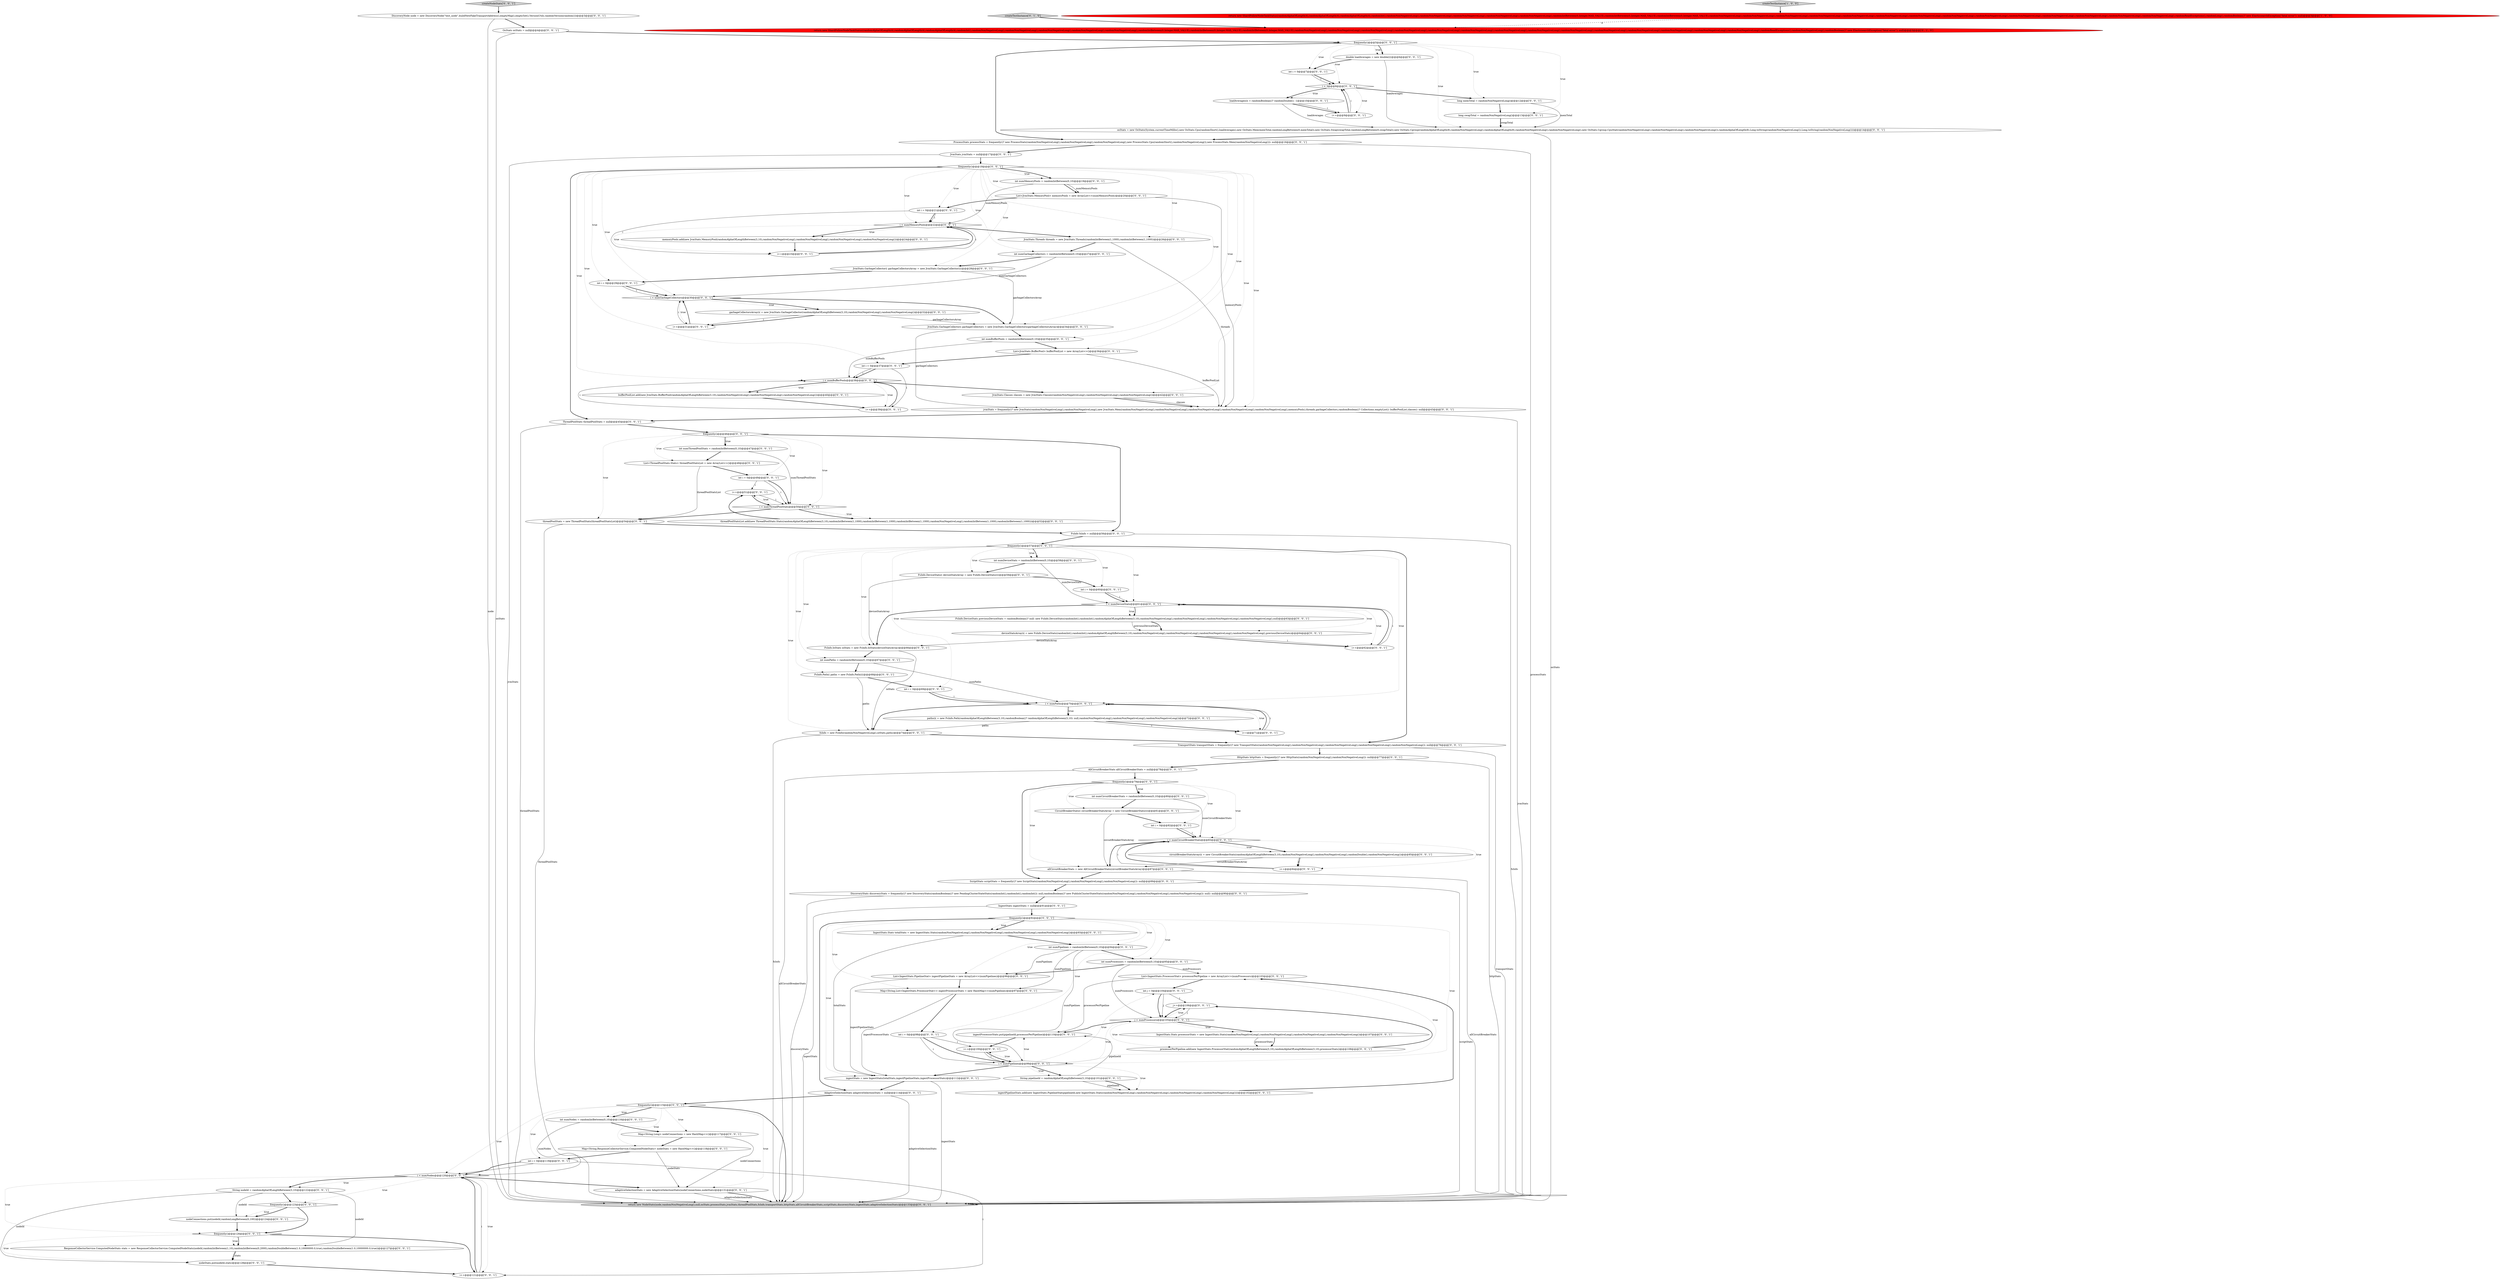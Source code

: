digraph {
41 [style = filled, label = "List<IngestStats.ProcessorStat> processorPerPipeline = new ArrayList<>(numProcessors)@@@103@@@['0', '0', '1']", fillcolor = white, shape = ellipse image = "AAA0AAABBB3BBB"];
30 [style = filled, label = "i < numPaths@@@70@@@['0', '0', '1']", fillcolor = white, shape = diamond image = "AAA0AAABBB3BBB"];
60 [style = filled, label = "int numMemoryPools = randomIntBetween(0,10)@@@19@@@['0', '0', '1']", fillcolor = white, shape = ellipse image = "AAA0AAABBB3BBB"];
32 [style = filled, label = "Map<String,Long> nodeConnections = new HashMap<>()@@@117@@@['0', '0', '1']", fillcolor = white, shape = ellipse image = "AAA0AAABBB3BBB"];
73 [style = filled, label = "i++@@@84@@@['0', '0', '1']", fillcolor = white, shape = ellipse image = "AAA0AAABBB3BBB"];
36 [style = filled, label = "i++@@@39@@@['0', '0', '1']", fillcolor = white, shape = ellipse image = "AAA0AAABBB3BBB"];
70 [style = filled, label = "int j = 0@@@104@@@['0', '0', '1']", fillcolor = white, shape = ellipse image = "AAA0AAABBB3BBB"];
37 [style = filled, label = "int numNodes = randomIntBetween(0,10)@@@116@@@['0', '0', '1']", fillcolor = white, shape = ellipse image = "AAA0AAABBB3BBB"];
51 [style = filled, label = "frequently()@@@46@@@['0', '0', '1']", fillcolor = white, shape = diamond image = "AAA0AAABBB3BBB"];
58 [style = filled, label = "long swapTotal = randomNonNegativeLong()@@@13@@@['0', '0', '1']", fillcolor = white, shape = ellipse image = "AAA0AAABBB3BBB"];
59 [style = filled, label = "int i = 0@@@49@@@['0', '0', '1']", fillcolor = white, shape = ellipse image = "AAA0AAABBB3BBB"];
75 [style = filled, label = "List<ThreadPoolStats.Stats> threadPoolStatsList = new ArrayList<>()@@@48@@@['0', '0', '1']", fillcolor = white, shape = ellipse image = "AAA0AAABBB3BBB"];
84 [style = filled, label = "i < numNodes@@@120@@@['0', '0', '1']", fillcolor = white, shape = diamond image = "AAA0AAABBB3BBB"];
69 [style = filled, label = "j++@@@106@@@['0', '0', '1']", fillcolor = white, shape = ellipse image = "AAA0AAABBB3BBB"];
5 [style = filled, label = "Map<String,List<IngestStats.ProcessorStat>> ingestProcessorStats = new HashMap<>(numPipelines)@@@97@@@['0', '0', '1']", fillcolor = white, shape = ellipse image = "AAA0AAABBB3BBB"];
49 [style = filled, label = "AdaptiveSelectionStats adaptiveSelectionStats = null@@@114@@@['0', '0', '1']", fillcolor = white, shape = ellipse image = "AAA0AAABBB3BBB"];
54 [style = filled, label = "nodeConnections.put(nodeId,randomLongBetween(0,100))@@@124@@@['0', '0', '1']", fillcolor = white, shape = ellipse image = "AAA0AAABBB3BBB"];
31 [style = filled, label = "i++@@@62@@@['0', '0', '1']", fillcolor = white, shape = ellipse image = "AAA0AAABBB3BBB"];
0 [style = filled, label = "return new ShardFollowNodeTaskStatus(randomAlphaOfLength(4),randomAlphaOfLength(4),randomAlphaOfLength(4),randomInt(),randomNonNegativeLong(),randomNonNegativeLong(),randomNonNegativeLong(),randomNonNegativeLong(),randomNonNegativeLong(),randomIntBetween(0,Integer.MAX_VALUE),randomIntBetween(0,Integer.MAX_VALUE),randomIntBetween(0,Integer.MAX_VALUE),randomNonNegativeLong(),randomNonNegativeLong(),randomNonNegativeLong(),randomNonNegativeLong(),randomNonNegativeLong(),randomNonNegativeLong(),randomNonNegativeLong(),randomNonNegativeLong(),randomNonNegativeLong(),randomNonNegativeLong(),randomNonNegativeLong(),randomNonNegativeLong(),randomNonNegativeLong(),randomNonNegativeLong(),randomReadExceptions(),randomLong(),randomBoolean()? new ElasticsearchException(\"fatal error\"): null)@@@3@@@['1', '0', '0']", fillcolor = red, shape = ellipse image = "AAA1AAABBB1BBB"];
63 [style = filled, label = "i < numBufferPools@@@38@@@['0', '0', '1']", fillcolor = white, shape = diamond image = "AAA0AAABBB3BBB"];
83 [style = filled, label = "allCircuitBreakerStats = new AllCircuitBreakerStats(circuitBreakerStatsArray)@@@87@@@['0', '0', '1']", fillcolor = white, shape = ellipse image = "AAA0AAABBB3BBB"];
107 [style = filled, label = "DiscoveryStats discoveryStats = frequently()? new DiscoveryStats(randomBoolean()? new PendingClusterStateStats(randomInt(),randomInt(),randomInt()): null,randomBoolean()? new PublishClusterStateStats(randomNonNegativeLong(),randomNonNegativeLong(),randomNonNegativeLong()): null): null@@@90@@@['0', '0', '1']", fillcolor = white, shape = ellipse image = "AAA0AAABBB3BBB"];
95 [style = filled, label = "bufferPoolList.add(new JvmStats.BufferPool(randomAlphaOfLengthBetween(3,10),randomNonNegativeLong(),randomNonNegativeLong(),randomNonNegativeLong()))@@@40@@@['0', '0', '1']", fillcolor = white, shape = ellipse image = "AAA0AAABBB3BBB"];
100 [style = filled, label = "nodeStats.put(nodeId,stats)@@@128@@@['0', '0', '1']", fillcolor = white, shape = ellipse image = "AAA0AAABBB3BBB"];
55 [style = filled, label = "circuitBreakerStatsArray(i( = new CircuitBreakerStats(randomAlphaOfLengthBetween(3,10),randomNonNegativeLong(),randomNonNegativeLong(),randomDouble(),randomNonNegativeLong())@@@85@@@['0', '0', '1']", fillcolor = white, shape = ellipse image = "AAA0AAABBB3BBB"];
80 [style = filled, label = "paths(i( = new FsInfo.Path(randomAlphaOfLengthBetween(3,10),randomBoolean()? randomAlphaOfLengthBetween(3,10): null,randomNonNegativeLong(),randomNonNegativeLong(),randomNonNegativeLong())@@@72@@@['0', '0', '1']", fillcolor = white, shape = ellipse image = "AAA0AAABBB3BBB"];
29 [style = filled, label = "frequently()@@@123@@@['0', '0', '1']", fillcolor = white, shape = diamond image = "AAA0AAABBB3BBB"];
67 [style = filled, label = "i++@@@121@@@['0', '0', '1']", fillcolor = white, shape = ellipse image = "AAA0AAABBB3BBB"];
10 [style = filled, label = "int i = 0@@@21@@@['0', '0', '1']", fillcolor = white, shape = ellipse image = "AAA0AAABBB3BBB"];
19 [style = filled, label = "frequently()@@@18@@@['0', '0', '1']", fillcolor = white, shape = diamond image = "AAA0AAABBB3BBB"];
106 [style = filled, label = "int numPaths = randomIntBetween(0,10)@@@67@@@['0', '0', '1']", fillcolor = white, shape = ellipse image = "AAA0AAABBB3BBB"];
43 [style = filled, label = "AllCircuitBreakerStats allCircuitBreakerStats = null@@@78@@@['0', '0', '1']", fillcolor = white, shape = ellipse image = "AAA0AAABBB3BBB"];
48 [style = filled, label = "i < numMemoryPools@@@22@@@['0', '0', '1']", fillcolor = white, shape = diamond image = "AAA0AAABBB3BBB"];
13 [style = filled, label = "int i = 0@@@82@@@['0', '0', '1']", fillcolor = white, shape = ellipse image = "AAA0AAABBB3BBB"];
65 [style = filled, label = "int i = 0@@@98@@@['0', '0', '1']", fillcolor = white, shape = ellipse image = "AAA0AAABBB3BBB"];
103 [style = filled, label = "FsInfo.Path(( paths = new FsInfo.Path((((@@@68@@@['0', '0', '1']", fillcolor = white, shape = ellipse image = "AAA0AAABBB3BBB"];
115 [style = filled, label = "double loadAverages = new double((((@@@6@@@['0', '0', '1']", fillcolor = white, shape = ellipse image = "AAA0AAABBB3BBB"];
76 [style = filled, label = "frequently()@@@57@@@['0', '0', '1']", fillcolor = white, shape = diamond image = "AAA0AAABBB3BBB"];
96 [style = filled, label = "i < numDeviceStats@@@61@@@['0', '0', '1']", fillcolor = white, shape = diamond image = "AAA0AAABBB3BBB"];
61 [style = filled, label = "i++@@@31@@@['0', '0', '1']", fillcolor = white, shape = ellipse image = "AAA0AAABBB3BBB"];
113 [style = filled, label = "int numCircuitBreakerStats = randomIntBetween(0,10)@@@80@@@['0', '0', '1']", fillcolor = white, shape = ellipse image = "AAA0AAABBB3BBB"];
1 [style = filled, label = "createTestInstance['1', '0', '0']", fillcolor = lightgray, shape = diamond image = "AAA0AAABBB1BBB"];
94 [style = filled, label = "i++@@@23@@@['0', '0', '1']", fillcolor = white, shape = ellipse image = "AAA0AAABBB3BBB"];
3 [style = filled, label = "return new ShardFollowNodeTaskStatus(randomAlphaOfLength(4),randomAlphaOfLength(4),randomAlphaOfLength(4),randomInt(),randomNonNegativeLong(),randomNonNegativeLong(),randomNonNegativeLong(),randomNonNegativeLong(),randomNonNegativeLong(),randomIntBetween(0,Integer.MAX_VALUE),randomIntBetween(0,Integer.MAX_VALUE),randomIntBetween(0,Integer.MAX_VALUE),randomNonNegativeLong(),randomNonNegativeLong(),randomNonNegativeLong(),randomNonNegativeLong(),randomNonNegativeLong(),randomNonNegativeLong(),randomNonNegativeLong(),randomNonNegativeLong(),randomNonNegativeLong(),randomNonNegativeLong(),randomNonNegativeLong(),randomNonNegativeLong(),randomNonNegativeLong(),randomNonNegativeLong(),randomReadExceptions(),randomNonNegativeLong(),randomBoolean()? new ElasticsearchException(\"fatal error\"): null)@@@3@@@['0', '1', '0']", fillcolor = red, shape = ellipse image = "AAA1AAABBB2BBB"];
42 [style = filled, label = "int i = 0@@@7@@@['0', '0', '1']", fillcolor = white, shape = ellipse image = "AAA0AAABBB3BBB"];
16 [style = filled, label = "threadPoolStats = new ThreadPoolStats(threadPoolStatsList)@@@54@@@['0', '0', '1']", fillcolor = white, shape = ellipse image = "AAA0AAABBB3BBB"];
98 [style = filled, label = "threadPoolStatsList.add(new ThreadPoolStats.Stats(randomAlphaOfLengthBetween(3,10),randomIntBetween(1,1000),randomIntBetween(1,1000),randomIntBetween(1,1000),randomNonNegativeLong(),randomIntBetween(1,1000),randomIntBetween(1,1000)))@@@52@@@['0', '0', '1']", fillcolor = white, shape = ellipse image = "AAA0AAABBB3BBB"];
81 [style = filled, label = "ingestPipelineStats.add(new IngestStats.PipelineStat(pipelineId,new IngestStats.Stats(randomNonNegativeLong(),randomNonNegativeLong(),randomNonNegativeLong(),randomNonNegativeLong())))@@@102@@@['0', '0', '1']", fillcolor = white, shape = ellipse image = "AAA0AAABBB3BBB"];
108 [style = filled, label = "i++@@@51@@@['0', '0', '1']", fillcolor = white, shape = ellipse image = "AAA0AAABBB3BBB"];
72 [style = filled, label = "loadAverages(i( = randomBoolean()? randomDouble(): -1@@@10@@@['0', '0', '1']", fillcolor = white, shape = ellipse image = "AAA0AAABBB3BBB"];
34 [style = filled, label = "int numDeviceStats = randomIntBetween(0,10)@@@58@@@['0', '0', '1']", fillcolor = white, shape = ellipse image = "AAA0AAABBB3BBB"];
111 [style = filled, label = "TransportStats transportStats = frequently()? new TransportStats(randomNonNegativeLong(),randomNonNegativeLong(),randomNonNegativeLong(),randomNonNegativeLong(),randomNonNegativeLong()): null@@@76@@@['0', '0', '1']", fillcolor = white, shape = ellipse image = "AAA0AAABBB3BBB"];
44 [style = filled, label = "i < 3@@@8@@@['0', '0', '1']", fillcolor = white, shape = diamond image = "AAA0AAABBB3BBB"];
90 [style = filled, label = "ingestStats = new IngestStats(totalStats,ingestPipelineStats,ingestProcessorStats)@@@112@@@['0', '0', '1']", fillcolor = white, shape = ellipse image = "AAA0AAABBB3BBB"];
97 [style = filled, label = "i < numCircuitBreakerStats@@@83@@@['0', '0', '1']", fillcolor = white, shape = diamond image = "AAA0AAABBB3BBB"];
27 [style = filled, label = "CircuitBreakerStats(( circuitBreakerStatsArray = new CircuitBreakerStats((((@@@81@@@['0', '0', '1']", fillcolor = white, shape = ellipse image = "AAA0AAABBB3BBB"];
64 [style = filled, label = "adaptiveSelectionStats = new AdaptiveSelectionStats(nodeConnections,nodeStats)@@@131@@@['0', '0', '1']", fillcolor = white, shape = ellipse image = "AAA0AAABBB3BBB"];
47 [style = filled, label = "int i = 0@@@119@@@['0', '0', '1']", fillcolor = white, shape = ellipse image = "AAA0AAABBB3BBB"];
40 [style = filled, label = "int numProcessors = randomIntBetween(0,10)@@@95@@@['0', '0', '1']", fillcolor = white, shape = ellipse image = "AAA0AAABBB3BBB"];
78 [style = filled, label = "frequently()@@@126@@@['0', '0', '1']", fillcolor = white, shape = diamond image = "AAA0AAABBB3BBB"];
101 [style = filled, label = "JvmStats.GarbageCollectors garbageCollectors = new JvmStats.GarbageCollectors(garbageCollectorsArray)@@@34@@@['0', '0', '1']", fillcolor = white, shape = ellipse image = "AAA0AAABBB3BBB"];
93 [style = filled, label = "IngestStats ingestStats = null@@@91@@@['0', '0', '1']", fillcolor = white, shape = ellipse image = "AAA0AAABBB3BBB"];
87 [style = filled, label = "JvmStats.Threads threads = new JvmStats.Threads(randomIntBetween(1,1000),randomIntBetween(1,1000))@@@26@@@['0', '0', '1']", fillcolor = white, shape = ellipse image = "AAA0AAABBB3BBB"];
112 [style = filled, label = "createNodeStats['0', '0', '1']", fillcolor = lightgray, shape = diamond image = "AAA0AAABBB3BBB"];
92 [style = filled, label = "JvmStats.Classes classes = new JvmStats.Classes(randomNonNegativeLong(),randomNonNegativeLong(),randomNonNegativeLong())@@@42@@@['0', '0', '1']", fillcolor = white, shape = ellipse image = "AAA0AAABBB3BBB"];
8 [style = filled, label = "garbageCollectorsArray(i( = new JvmStats.GarbageCollector(randomAlphaOfLengthBetween(3,10),randomNonNegativeLong(),randomNonNegativeLong())@@@32@@@['0', '0', '1']", fillcolor = white, shape = ellipse image = "AAA0AAABBB3BBB"];
66 [style = filled, label = "int i = 0@@@60@@@['0', '0', '1']", fillcolor = white, shape = ellipse image = "AAA0AAABBB3BBB"];
14 [style = filled, label = "FsInfo.IoStats ioStats = new FsInfo.IoStats(deviceStatsArray)@@@66@@@['0', '0', '1']", fillcolor = white, shape = ellipse image = "AAA0AAABBB3BBB"];
6 [style = filled, label = "i < numThreadPoolStats@@@50@@@['0', '0', '1']", fillcolor = white, shape = diamond image = "AAA0AAABBB3BBB"];
4 [style = filled, label = "i++@@@71@@@['0', '0', '1']", fillcolor = white, shape = ellipse image = "AAA0AAABBB3BBB"];
85 [style = filled, label = "List<JvmStats.MemoryPool> memoryPools = new ArrayList<>(numMemoryPools)@@@20@@@['0', '0', '1']", fillcolor = white, shape = ellipse image = "AAA0AAABBB3BBB"];
99 [style = filled, label = "List<JvmStats.BufferPool> bufferPoolList = new ArrayList<>()@@@36@@@['0', '0', '1']", fillcolor = white, shape = ellipse image = "AAA0AAABBB3BBB"];
17 [style = filled, label = "jvmStats = frequently()? new JvmStats(randomNonNegativeLong(),randomNonNegativeLong(),new JvmStats.Mem(randomNonNegativeLong(),randomNonNegativeLong(),randomNonNegativeLong(),randomNonNegativeLong(),randomNonNegativeLong(),memoryPools),threads,garbageCollectors,randomBoolean()? Collections.emptyList(): bufferPoolList,classes): null@@@43@@@['0', '0', '1']", fillcolor = white, shape = ellipse image = "AAA0AAABBB3BBB"];
38 [style = filled, label = "String nodeId = randomAlphaOfLengthBetween(3,10)@@@122@@@['0', '0', '1']", fillcolor = white, shape = ellipse image = "AAA0AAABBB3BBB"];
77 [style = filled, label = "int numPipelines = randomIntBetween(0,10)@@@94@@@['0', '0', '1']", fillcolor = white, shape = ellipse image = "AAA0AAABBB3BBB"];
45 [style = filled, label = "fsInfo = new FsInfo(randomNonNegativeLong(),ioStats,paths)@@@74@@@['0', '0', '1']", fillcolor = white, shape = ellipse image = "AAA0AAABBB3BBB"];
68 [style = filled, label = "FsInfo.DeviceStats(( deviceStatsArray = new FsInfo.DeviceStats((((@@@59@@@['0', '0', '1']", fillcolor = white, shape = ellipse image = "AAA0AAABBB3BBB"];
25 [style = filled, label = "ResponseCollectorService.ComputedNodeStats stats = new ResponseCollectorService.ComputedNodeStats(nodeId,randomIntBetween(1,10),randomIntBetween(0,2000),randomDoubleBetween(1.0,10000000.0,true),randomDoubleBetween(1.0,10000000.0,true))@@@127@@@['0', '0', '1']", fillcolor = white, shape = ellipse image = "AAA0AAABBB3BBB"];
71 [style = filled, label = "HttpStats httpStats = frequently()? new HttpStats(randomNonNegativeLong(),randomNonNegativeLong()): null@@@77@@@['0', '0', '1']", fillcolor = white, shape = ellipse image = "AAA0AAABBB3BBB"];
24 [style = filled, label = "long memTotal = randomNonNegativeLong()@@@12@@@['0', '0', '1']", fillcolor = white, shape = ellipse image = "AAA0AAABBB3BBB"];
21 [style = filled, label = "int numGarbageCollectors = randomIntBetween(0,10)@@@27@@@['0', '0', '1']", fillcolor = white, shape = ellipse image = "AAA0AAABBB3BBB"];
20 [style = filled, label = "FsInfo.DeviceStats previousDeviceStats = randomBoolean()? null: new FsInfo.DeviceStats(randomInt(),randomInt(),randomAlphaOfLengthBetween(3,10),randomNonNegativeLong(),randomNonNegativeLong(),randomNonNegativeLong(),randomNonNegativeLong(),null)@@@63@@@['0', '0', '1']", fillcolor = white, shape = ellipse image = "AAA0AAABBB3BBB"];
74 [style = filled, label = "memoryPools.add(new JvmStats.MemoryPool(randomAlphaOfLengthBetween(3,10),randomNonNegativeLong(),randomNonNegativeLong(),randomNonNegativeLong(),randomNonNegativeLong()))@@@24@@@['0', '0', '1']", fillcolor = white, shape = ellipse image = "AAA0AAABBB3BBB"];
109 [style = filled, label = "i < numGarbageCollectors@@@30@@@['0', '0', '1']", fillcolor = white, shape = diamond image = "AAA0AAABBB3BBB"];
79 [style = filled, label = "List<IngestStats.PipelineStat> ingestPipelineStats = new ArrayList<>(numPipelines)@@@96@@@['0', '0', '1']", fillcolor = white, shape = ellipse image = "AAA0AAABBB3BBB"];
15 [style = filled, label = "processorPerPipeline.add(new IngestStats.ProcessorStat(randomAlphaOfLengthBetween(3,10),randomAlphaOfLengthBetween(3,10),processorStats))@@@108@@@['0', '0', '1']", fillcolor = white, shape = ellipse image = "AAA0AAABBB3BBB"];
102 [style = filled, label = "frequently()@@@79@@@['0', '0', '1']", fillcolor = white, shape = diamond image = "AAA0AAABBB3BBB"];
22 [style = filled, label = "int numBufferPools = randomIntBetween(0,10)@@@35@@@['0', '0', '1']", fillcolor = white, shape = ellipse image = "AAA0AAABBB3BBB"];
2 [style = filled, label = "createTestInstance['0', '1', '0']", fillcolor = lightgray, shape = diamond image = "AAA0AAABBB2BBB"];
110 [style = filled, label = "Map<String,ResponseCollectorService.ComputedNodeStats> nodeStats = new HashMap<>()@@@118@@@['0', '0', '1']", fillcolor = white, shape = ellipse image = "AAA0AAABBB3BBB"];
39 [style = filled, label = "ScriptStats scriptStats = frequently()? new ScriptStats(randomNonNegativeLong(),randomNonNegativeLong(),randomNonNegativeLong()): null@@@89@@@['0', '0', '1']", fillcolor = white, shape = ellipse image = "AAA0AAABBB3BBB"];
50 [style = filled, label = "int i = 0@@@37@@@['0', '0', '1']", fillcolor = white, shape = ellipse image = "AAA0AAABBB3BBB"];
56 [style = filled, label = "OsStats osStats = null@@@4@@@['0', '0', '1']", fillcolor = white, shape = ellipse image = "AAA0AAABBB3BBB"];
114 [style = filled, label = "i++@@@100@@@['0', '0', '1']", fillcolor = white, shape = ellipse image = "AAA0AAABBB3BBB"];
26 [style = filled, label = "return new NodeStats(node,randomNonNegativeLong(),null,osStats,processStats,jvmStats,threadPoolStats,fsInfo,transportStats,httpStats,allCircuitBreakerStats,scriptStats,discoveryStats,ingestStats,adaptiveSelectionStats)@@@133@@@['0', '0', '1']", fillcolor = lightgray, shape = ellipse image = "AAA0AAABBB3BBB"];
7 [style = filled, label = "JvmStats.GarbageCollector(( garbageCollectorsArray = new JvmStats.GarbageCollector((((@@@28@@@['0', '0', '1']", fillcolor = white, shape = ellipse image = "AAA0AAABBB3BBB"];
89 [style = filled, label = "deviceStatsArray(i( = new FsInfo.DeviceStats(randomInt(),randomInt(),randomAlphaOfLengthBetween(3,10),randomNonNegativeLong(),randomNonNegativeLong(),randomNonNegativeLong(),randomNonNegativeLong(),previousDeviceStats)@@@64@@@['0', '0', '1']", fillcolor = white, shape = ellipse image = "AAA0AAABBB3BBB"];
46 [style = filled, label = "IngestStats.Stats processorStats = new IngestStats.Stats(randomNonNegativeLong(),randomNonNegativeLong(),randomNonNegativeLong(),randomNonNegativeLong())@@@107@@@['0', '0', '1']", fillcolor = white, shape = ellipse image = "AAA0AAABBB3BBB"];
23 [style = filled, label = "IngestStats.Stats totalStats = new IngestStats.Stats(randomNonNegativeLong(),randomNonNegativeLong(),randomNonNegativeLong(),randomNonNegativeLong())@@@93@@@['0', '0', '1']", fillcolor = white, shape = ellipse image = "AAA0AAABBB3BBB"];
62 [style = filled, label = "String pipelineId = randomAlphaOfLengthBetween(3,10)@@@101@@@['0', '0', '1']", fillcolor = white, shape = ellipse image = "AAA0AAABBB3BBB"];
104 [style = filled, label = "FsInfo fsInfo = null@@@56@@@['0', '0', '1']", fillcolor = white, shape = ellipse image = "AAA0AAABBB3BBB"];
12 [style = filled, label = "frequently()@@@5@@@['0', '0', '1']", fillcolor = white, shape = diamond image = "AAA0AAABBB3BBB"];
33 [style = filled, label = "ThreadPoolStats threadPoolStats = null@@@45@@@['0', '0', '1']", fillcolor = white, shape = ellipse image = "AAA0AAABBB3BBB"];
57 [style = filled, label = "int i = 0@@@29@@@['0', '0', '1']", fillcolor = white, shape = ellipse image = "AAA0AAABBB3BBB"];
18 [style = filled, label = "ProcessStats processStats = frequently()? new ProcessStats(randomNonNegativeLong(),randomNonNegativeLong(),randomNonNegativeLong(),new ProcessStats.Cpu(randomShort(),randomNonNegativeLong()),new ProcessStats.Mem(randomNonNegativeLong())): null@@@16@@@['0', '0', '1']", fillcolor = white, shape = ellipse image = "AAA0AAABBB3BBB"];
28 [style = filled, label = "frequently()@@@115@@@['0', '0', '1']", fillcolor = white, shape = diamond image = "AAA0AAABBB3BBB"];
86 [style = filled, label = "j < numProcessors@@@105@@@['0', '0', '1']", fillcolor = white, shape = diamond image = "AAA0AAABBB3BBB"];
88 [style = filled, label = "i < numPipelines@@@99@@@['0', '0', '1']", fillcolor = white, shape = diamond image = "AAA0AAABBB3BBB"];
35 [style = filled, label = "i++@@@9@@@['0', '0', '1']", fillcolor = white, shape = ellipse image = "AAA0AAABBB3BBB"];
53 [style = filled, label = "ingestProcessorStats.put(pipelineId,processorPerPipeline)@@@110@@@['0', '0', '1']", fillcolor = white, shape = ellipse image = "AAA0AAABBB3BBB"];
52 [style = filled, label = "JvmStats jvmStats = null@@@17@@@['0', '0', '1']", fillcolor = white, shape = ellipse image = "AAA0AAABBB3BBB"];
9 [style = filled, label = "int i = 0@@@69@@@['0', '0', '1']", fillcolor = white, shape = ellipse image = "AAA0AAABBB3BBB"];
91 [style = filled, label = "int numThreadPoolStats = randomIntBetween(0,10)@@@47@@@['0', '0', '1']", fillcolor = white, shape = ellipse image = "AAA0AAABBB3BBB"];
11 [style = filled, label = "DiscoveryNode node = new DiscoveryNode(\"test_node\",buildNewFakeTransportAddress(),emptyMap(),emptySet(),VersionUtils.randomVersion(random()))@@@3@@@['0', '0', '1']", fillcolor = white, shape = ellipse image = "AAA0AAABBB3BBB"];
82 [style = filled, label = "osStats = new OsStats(System.currentTimeMillis(),new OsStats.Cpu(randomShort(),loadAverages),new OsStats.Mem(memTotal,randomLongBetween(0,memTotal)),new OsStats.Swap(swapTotal,randomLongBetween(0,swapTotal)),new OsStats.Cgroup(randomAlphaOfLength(8),randomNonNegativeLong(),randomAlphaOfLength(8),randomNonNegativeLong(),randomNonNegativeLong(),new OsStats.Cgroup.CpuStat(randomNonNegativeLong(),randomNonNegativeLong(),randomNonNegativeLong()),randomAlphaOfLength(8),Long.toString(randomNonNegativeLong()),Long.toString(randomNonNegativeLong())))@@@14@@@['0', '0', '1']", fillcolor = white, shape = ellipse image = "AAA0AAABBB3BBB"];
105 [style = filled, label = "frequently()@@@92@@@['0', '0', '1']", fillcolor = white, shape = diamond image = "AAA0AAABBB3BBB"];
19->10 [style = dotted, label="true"];
27->13 [style = bold, label=""];
62->81 [style = solid, label="pipelineId"];
76->66 [style = dotted, label="true"];
9->30 [style = solid, label="i"];
7->101 [style = solid, label="garbageCollectorsArray"];
25->100 [style = bold, label=""];
25->100 [style = solid, label="stats"];
70->86 [style = bold, label=""];
19->60 [style = bold, label=""];
83->39 [style = bold, label=""];
94->48 [style = bold, label=""];
82->26 [style = solid, label="osStats"];
8->101 [style = solid, label="garbageCollectorsArray"];
31->96 [style = bold, label=""];
110->64 [style = solid, label="nodeStats"];
46->15 [style = bold, label=""];
56->26 [style = solid, label="osStats"];
24->58 [style = bold, label=""];
106->30 [style = solid, label="numPaths"];
108->6 [style = solid, label="i"];
68->66 [style = bold, label=""];
112->11 [style = bold, label=""];
65->88 [style = solid, label="i"];
13->97 [style = bold, label=""];
12->42 [style = dotted, label="true"];
39->26 [style = solid, label="scriptStats"];
59->6 [style = solid, label="i"];
56->12 [style = bold, label=""];
52->26 [style = solid, label="jvmStats"];
96->20 [style = bold, label=""];
71->26 [style = solid, label="httpStats"];
47->84 [style = solid, label="i"];
103->9 [style = bold, label=""];
6->108 [style = dotted, label="true"];
61->109 [style = bold, label=""];
96->14 [style = bold, label=""];
34->68 [style = bold, label=""];
23->77 [style = bold, label=""];
57->109 [style = solid, label="i"];
107->93 [style = bold, label=""];
13->97 [style = solid, label="i"];
19->57 [style = dotted, label="true"];
63->95 [style = dotted, label="true"];
43->102 [style = bold, label=""];
37->84 [style = solid, label="numNodes"];
42->44 [style = bold, label=""];
53->114 [style = bold, label=""];
43->26 [style = solid, label="allCircuitBreakerStats"];
48->74 [style = dotted, label="true"];
84->38 [style = bold, label=""];
16->104 [style = bold, label=""];
76->9 [style = dotted, label="true"];
12->58 [style = dotted, label="true"];
28->64 [style = dotted, label="true"];
48->87 [style = bold, label=""];
33->26 [style = solid, label="threadPoolStats"];
12->18 [style = bold, label=""];
66->96 [style = solid, label="i"];
45->111 [style = bold, label=""];
86->46 [style = bold, label=""];
82->18 [style = bold, label=""];
37->32 [style = bold, label=""];
90->26 [style = solid, label="ingestStats"];
97->83 [style = bold, label=""];
19->92 [style = dotted, label="true"];
109->61 [style = dotted, label="true"];
105->77 [style = dotted, label="true"];
105->65 [style = dotted, label="true"];
91->75 [style = bold, label=""];
76->14 [style = dotted, label="true"];
91->6 [style = solid, label="numThreadPoolStats"];
54->78 [style = bold, label=""];
59->6 [style = bold, label=""];
96->20 [style = dotted, label="true"];
44->72 [style = dotted, label="true"];
50->63 [style = bold, label=""];
106->103 [style = bold, label=""];
77->88 [style = solid, label="numPipelines"];
90->49 [style = bold, label=""];
50->36 [style = solid, label="i"];
103->45 [style = solid, label="paths"];
102->113 [style = dotted, label="true"];
105->23 [style = bold, label=""];
72->35 [style = bold, label=""];
36->63 [style = bold, label=""];
76->34 [style = bold, label=""];
110->47 [style = bold, label=""];
95->36 [style = bold, label=""];
28->37 [style = bold, label=""];
83->26 [style = solid, label="allCircuitBreakerStats"];
0->3 [style = dashed, label="0"];
48->74 [style = bold, label=""];
75->59 [style = bold, label=""];
11->56 [style = bold, label=""];
88->90 [style = bold, label=""];
35->44 [style = bold, label=""];
77->40 [style = bold, label=""];
60->85 [style = bold, label=""];
80->4 [style = bold, label=""];
77->5 [style = solid, label="numPipelines"];
69->86 [style = solid, label="j"];
19->17 [style = dotted, label="true"];
30->80 [style = dotted, label="true"];
88->53 [style = dotted, label="true"];
84->67 [style = dotted, label="true"];
12->44 [style = dotted, label="true"];
72->35 [style = solid, label="i"];
19->109 [style = dotted, label="true"];
115->42 [style = bold, label=""];
6->98 [style = bold, label=""];
19->63 [style = dotted, label="true"];
7->57 [style = bold, label=""];
19->101 [style = dotted, label="true"];
6->98 [style = dotted, label="true"];
76->34 [style = dotted, label="true"];
10->48 [style = bold, label=""];
12->115 [style = dotted, label="true"];
76->96 [style = dotted, label="true"];
102->27 [style = dotted, label="true"];
105->23 [style = dotted, label="true"];
67->84 [style = bold, label=""];
1->0 [style = bold, label=""];
73->97 [style = solid, label="i"];
19->21 [style = dotted, label="true"];
52->19 [style = bold, label=""];
84->64 [style = bold, label=""];
85->10 [style = bold, label=""];
64->26 [style = solid, label="adaptiveSelectionStats"];
24->82 [style = solid, label="memTotal"];
44->35 [style = dotted, label="true"];
8->61 [style = bold, label=""];
31->96 [style = solid, label="i"];
77->79 [style = solid, label="numPipelines"];
107->26 [style = solid, label="discoveryStats"];
88->41 [style = dotted, label="true"];
19->99 [style = dotted, label="true"];
76->103 [style = dotted, label="true"];
40->79 [style = bold, label=""];
47->84 [style = bold, label=""];
62->53 [style = solid, label="pipelineId"];
104->26 [style = solid, label="fsInfo"];
102->13 [style = dotted, label="true"];
59->108 [style = solid, label="i"];
88->62 [style = bold, label=""];
19->22 [style = dotted, label="true"];
105->49 [style = bold, label=""];
49->26 [style = solid, label="adaptiveSelectionStats"];
28->84 [style = dotted, label="true"];
21->7 [style = bold, label=""];
75->16 [style = solid, label="threadPoolStatsList"];
27->83 [style = solid, label="circuitBreakerStatsArray"];
29->78 [style = bold, label=""];
16->26 [style = solid, label="threadPoolStats"];
94->48 [style = solid, label="i"];
55->83 [style = solid, label="circuitBreakerStatsArray"];
99->50 [style = bold, label=""];
97->55 [style = bold, label=""];
85->17 [style = solid, label="memoryPools"];
96->31 [style = dotted, label="true"];
23->90 [style = solid, label="totalStats"];
115->82 [style = solid, label="loadAverages"];
28->37 [style = dotted, label="true"];
88->81 [style = dotted, label="true"];
80->4 [style = solid, label="i"];
51->16 [style = dotted, label="true"];
111->26 [style = solid, label="transportStats"];
41->70 [style = bold, label=""];
78->25 [style = bold, label=""];
14->45 [style = solid, label="ioStats"];
19->33 [style = bold, label=""];
63->95 [style = bold, label=""];
58->82 [style = solid, label="swapTotal"];
5->90 [style = solid, label="ingestProcessorStats"];
76->68 [style = dotted, label="true"];
105->88 [style = dotted, label="true"];
48->94 [style = dotted, label="true"];
60->85 [style = solid, label="numMemoryPools"];
109->8 [style = dotted, label="true"];
80->45 [style = solid, label="paths"];
63->92 [style = bold, label=""];
51->91 [style = dotted, label="true"];
88->62 [style = dotted, label="true"];
105->90 [style = dotted, label="true"];
10->48 [style = solid, label="i"];
68->14 [style = solid, label="deviceStatsArray"];
2->3 [style = bold, label=""];
32->64 [style = solid, label="nodeConnections"];
88->86 [style = dotted, label="true"];
93->105 [style = bold, label=""];
44->72 [style = bold, label=""];
40->86 [style = solid, label="numProcessors"];
49->28 [style = bold, label=""];
30->4 [style = dotted, label="true"];
28->26 [style = bold, label=""];
40->41 [style = solid, label="numProcessors"];
86->46 [style = dotted, label="true"];
19->7 [style = dotted, label="true"];
89->31 [style = bold, label=""];
50->63 [style = solid, label="i"];
67->84 [style = solid, label="i"];
84->38 [style = dotted, label="true"];
96->89 [style = dotted, label="true"];
88->114 [style = dotted, label="true"];
29->54 [style = bold, label=""];
10->94 [style = solid, label="i"];
66->96 [style = bold, label=""];
32->110 [style = bold, label=""];
65->114 [style = solid, label="i"];
22->63 [style = solid, label="numBufferPools"];
78->100 [style = dotted, label="true"];
88->70 [style = dotted, label="true"];
55->73 [style = solid, label="i"];
20->89 [style = solid, label="previousDeviceStats"];
28->32 [style = dotted, label="true"];
84->78 [style = dotted, label="true"];
19->60 [style = dotted, label="true"];
92->17 [style = bold, label=""];
70->69 [style = solid, label="j"];
74->94 [style = bold, label=""];
98->108 [style = bold, label=""];
76->45 [style = dotted, label="true"];
97->55 [style = dotted, label="true"];
34->96 [style = solid, label="numDeviceStats"];
86->69 [style = dotted, label="true"];
57->109 [style = bold, label=""];
29->54 [style = dotted, label="true"];
19->85 [style = dotted, label="true"];
12->24 [style = dotted, label="true"];
12->115 [style = bold, label=""];
113->27 [style = bold, label=""];
76->106 [style = dotted, label="true"];
45->26 [style = solid, label="fsInfo"];
20->89 [style = bold, label=""];
70->86 [style = solid, label="j"];
105->40 [style = dotted, label="true"];
62->81 [style = bold, label=""];
44->24 [style = bold, label=""];
92->17 [style = solid, label="classes"];
104->76 [style = bold, label=""];
113->97 [style = solid, label="numCircuitBreakerStats"];
18->52 [style = bold, label=""];
19->87 [style = dotted, label="true"];
76->111 [style = bold, label=""];
11->26 [style = solid, label="node"];
17->26 [style = solid, label="jvmStats"];
114->88 [style = solid, label="i"];
78->25 [style = dotted, label="true"];
102->97 [style = dotted, label="true"];
109->101 [style = bold, label=""];
87->17 [style = solid, label="threads"];
22->99 [style = bold, label=""];
109->8 [style = bold, label=""];
81->41 [style = bold, label=""];
19->50 [style = dotted, label="true"];
111->71 [style = bold, label=""];
51->59 [style = dotted, label="true"];
51->6 [style = dotted, label="true"];
38->100 [style = solid, label="nodeId"];
28->110 [style = dotted, label="true"];
87->21 [style = bold, label=""];
19->48 [style = dotted, label="true"];
28->47 [style = dotted, label="true"];
65->88 [style = bold, label=""];
102->39 [style = bold, label=""];
15->69 [style = bold, label=""];
63->36 [style = dotted, label="true"];
105->79 [style = dotted, label="true"];
105->5 [style = dotted, label="true"];
55->73 [style = bold, label=""];
86->15 [style = dotted, label="true"];
38->29 [style = bold, label=""];
21->109 [style = solid, label="numGarbageCollectors"];
61->109 [style = solid, label="i"];
30->80 [style = bold, label=""];
100->67 [style = bold, label=""];
60->48 [style = solid, label="numMemoryPools"];
18->26 [style = solid, label="processStats"];
47->67 [style = solid, label="i"];
9->30 [style = bold, label=""];
17->33 [style = bold, label=""];
84->29 [style = dotted, label="true"];
101->17 [style = solid, label="garbageCollectors"];
5->65 [style = bold, label=""];
102->113 [style = bold, label=""];
51->91 [style = bold, label=""];
72->82 [style = solid, label="loadAverages"];
99->17 [style = solid, label="bufferPoolList"];
38->54 [style = solid, label="nodeId"];
42->44 [style = solid, label="i"];
64->26 [style = bold, label=""];
89->31 [style = solid, label="i"];
101->22 [style = bold, label=""];
79->5 [style = bold, label=""];
108->6 [style = bold, label=""];
33->51 [style = bold, label=""];
41->53 [style = solid, label="processorPerPipeline"];
4->30 [style = bold, label=""];
71->43 [style = bold, label=""];
51->104 [style = bold, label=""];
86->53 [style = bold, label=""];
6->16 [style = bold, label=""];
89->14 [style = solid, label="deviceStatsArray"];
114->88 [style = bold, label=""];
51->75 [style = dotted, label="true"];
93->26 [style = solid, label="ingestStats"];
79->90 [style = solid, label="ingestPipelineStats"];
78->67 [style = bold, label=""];
76->30 [style = dotted, label="true"];
4->30 [style = solid, label="i"];
38->25 [style = solid, label="nodeId"];
12->82 [style = dotted, label="true"];
58->82 [style = bold, label=""];
69->86 [style = bold, label=""];
39->107 [style = bold, label=""];
35->44 [style = solid, label="i"];
14->106 [style = bold, label=""];
46->15 [style = solid, label="processorStats"];
73->97 [style = bold, label=""];
30->45 [style = bold, label=""];
36->63 [style = solid, label="i"];
8->61 [style = solid, label="i"];
102->83 [style = dotted, label="true"];
97->73 [style = dotted, label="true"];
}
